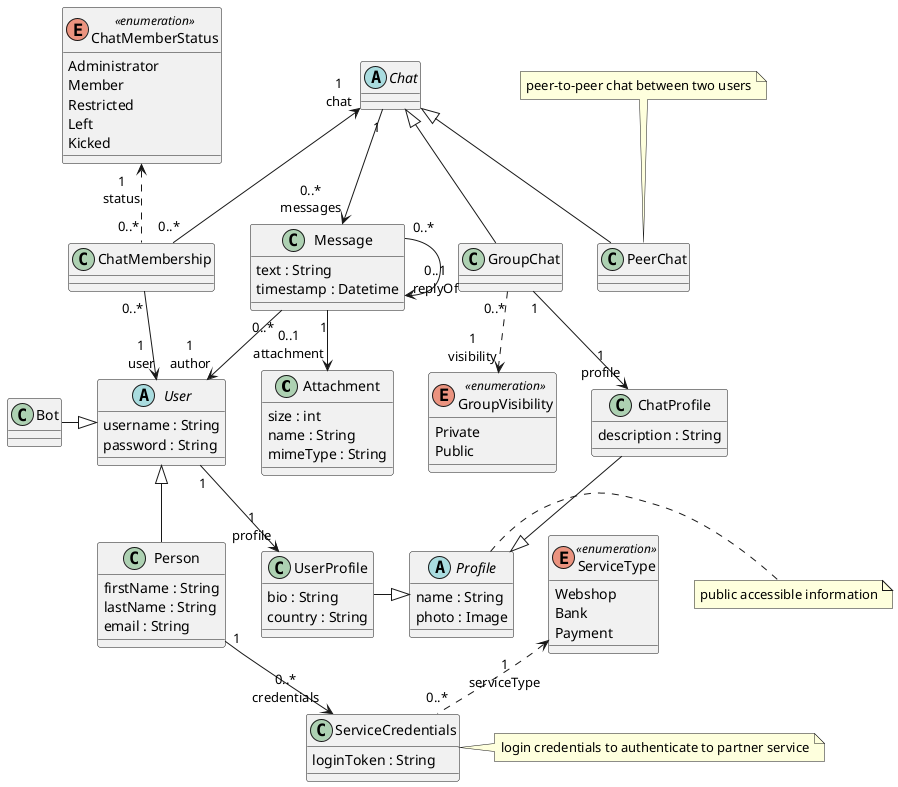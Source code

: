 @startuml chat-domain
' classes in alphabetical order
class Attachment {
    size : int
    name : String
    mimeType : String
}

abstract class Chat

class ChatMembership

enum ChatMemberStatus <<enumeration>> {
    Administrator
    Member
    Restricted
    Left
    Kicked
}

class ChatProfile {
    description : String
}

class GroupChat

enum GroupVisibility <<enumeration>> {
    Private
    Public
}

class ServiceCredentials {
    loginToken : String
}

class Message {
    text : String
    timestamp : Datetime
}

class Person {
    firstName : String
    lastName : String
    email : String
}

class PeerChat

abstract class Profile {
    name : String
    photo : Image
}

enum ServiceType <<enumeration>> {
    Webshop
    Bank
    Payment
}

abstract class User {
    username : String
    password : String
}

class UserProfile {
    bio : String
    country : String
}

' Inheritance
'' Profile
Profile <|-up- ChatProfile
Profile <|-left- UserProfile
'' Chat inheritance
Chat <|-- PeerChat
Chat <|-- GroupChat

'' Person inheritance
User <|-- Person
User <|-left- Bot

' Relations
'' to Chat
ChatMembership "0..*" --> "1\nuser" User
ChatMembership "0..*" -up-> "1\nchat" Chat

'' to Message
Message "0..*" --> "1\nauthor" User
Chat "1" --> "0..*\nmessages" Message
Message "1" --> "0..1\nattachment" Attachment
Message "0..*" --> "0..1\nreplyOf" Message

'' with Enumerations
ServiceCredentials "0..*" .up.> "1\nserviceType" ServiceType
ChatMembership "0..*" .up.> "1\nstatus" ChatMemberStatus
GroupChat "0..*" ..> "1\nvisibility" GroupVisibility

'' Misc
Person "1" --> "0..*\ncredentials" ServiceCredentials
User "1" --> "1\nprofile" UserProfile
GroupChat "1" --> "1\nprofile" ChatProfile

note right of Profile: public accessible information
note right of ServiceCredentials: login credentials to authenticate to partner service
note top of PeerChat: peer-to-peer chat between two users
@enduml
